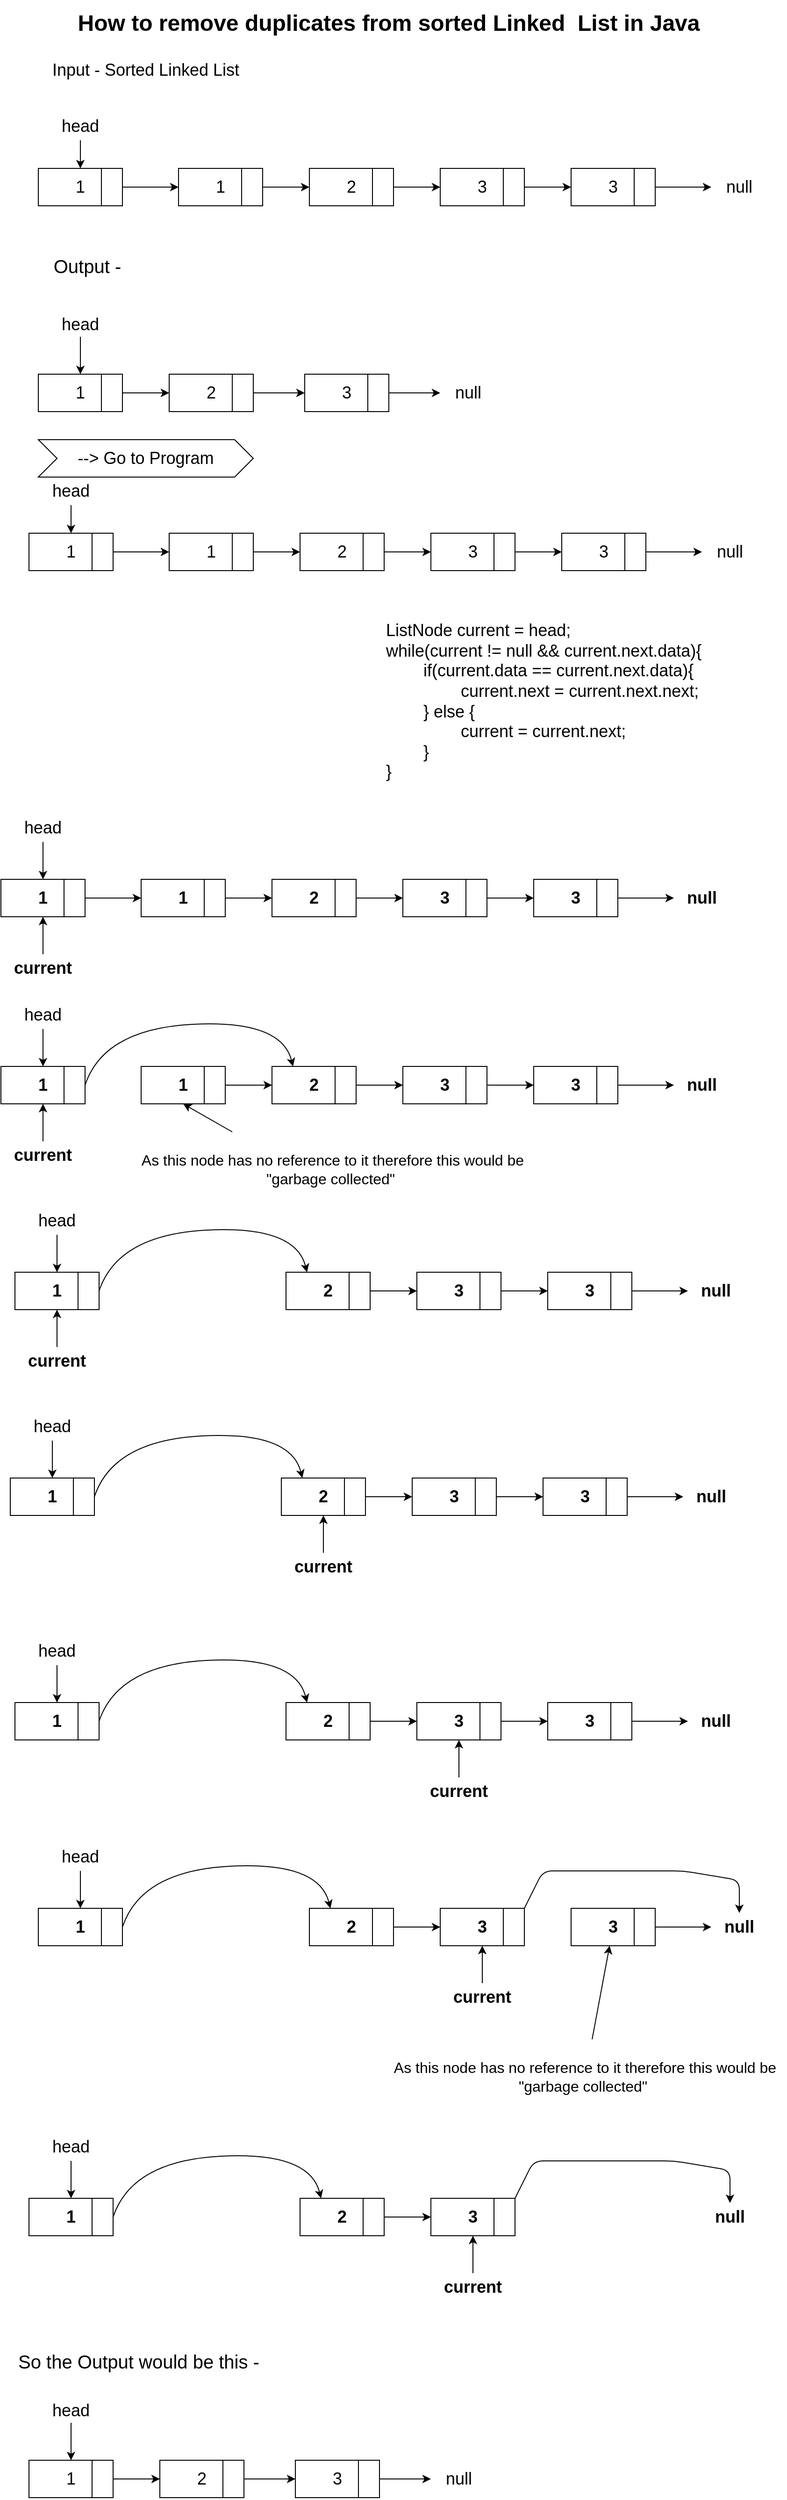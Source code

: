 <mxfile>
    <diagram id="-tRbnOe9PEYkgr6lRBry" name="Page-1">
        <mxGraphModel dx="1380" dy="611" grid="1" gridSize="10" guides="1" tooltips="1" connect="1" arrows="1" fold="1" page="1" pageScale="1" pageWidth="850" pageHeight="1100" math="0" shadow="0">
            <root>
                <mxCell id="0"/>
                <mxCell id="1" parent="0"/>
                <mxCell id="2" value="&lt;font style=&quot;font-size: 24px;&quot;&gt;&lt;b style=&quot;&quot;&gt;How to remove duplicates from sorted Linked&amp;nbsp; List in Java&lt;/b&gt;&lt;/font&gt;" style="text;html=1;strokeColor=none;fillColor=none;align=center;verticalAlign=middle;whiteSpace=wrap;rounded=0;" parent="1" vertex="1">
                    <mxGeometry x="10" y="50" width="830" height="50" as="geometry"/>
                </mxCell>
                <mxCell id="3" value="Input - Sorted Linked List" style="text;html=1;strokeColor=none;fillColor=none;align=center;verticalAlign=middle;whiteSpace=wrap;rounded=0;fontSize=18;" parent="1" vertex="1">
                    <mxGeometry x="40" y="110" width="250" height="30" as="geometry"/>
                </mxCell>
                <mxCell id="21" value="" style="edgeStyle=none;html=1;fontSize=18;" parent="1" source="4" target="5" edge="1">
                    <mxGeometry relative="1" as="geometry"/>
                </mxCell>
                <mxCell id="4" value="head" style="text;html=1;strokeColor=none;fillColor=none;align=center;verticalAlign=middle;whiteSpace=wrap;rounded=0;fontSize=18;" parent="1" vertex="1">
                    <mxGeometry x="65" y="170" width="60" height="30" as="geometry"/>
                </mxCell>
                <mxCell id="20" value="" style="edgeStyle=none;html=1;fontSize=18;" parent="1" source="5" target="7" edge="1">
                    <mxGeometry relative="1" as="geometry"/>
                </mxCell>
                <mxCell id="5" value="1" style="rounded=0;whiteSpace=wrap;html=1;fontSize=18;" parent="1" vertex="1">
                    <mxGeometry x="50" y="230" width="90" height="40" as="geometry"/>
                </mxCell>
                <mxCell id="6" value="" style="endArrow=none;html=1;fontSize=18;entryX=0.75;entryY=0;entryDx=0;entryDy=0;exitX=0.75;exitY=1;exitDx=0;exitDy=0;" parent="1" source="5" target="5" edge="1">
                    <mxGeometry width="50" height="50" relative="1" as="geometry">
                        <mxPoint x="90" y="390" as="sourcePoint"/>
                        <mxPoint x="140" y="340" as="targetPoint"/>
                    </mxGeometry>
                </mxCell>
                <mxCell id="19" value="" style="edgeStyle=none;html=1;fontSize=18;" parent="1" source="7" target="9" edge="1">
                    <mxGeometry relative="1" as="geometry"/>
                </mxCell>
                <mxCell id="7" value="1" style="rounded=0;whiteSpace=wrap;html=1;fontSize=18;" parent="1" vertex="1">
                    <mxGeometry x="200" y="230" width="90" height="40" as="geometry"/>
                </mxCell>
                <mxCell id="8" value="" style="endArrow=none;html=1;fontSize=18;entryX=0.75;entryY=0;entryDx=0;entryDy=0;exitX=0.75;exitY=1;exitDx=0;exitDy=0;" parent="1" source="7" target="7" edge="1">
                    <mxGeometry width="50" height="50" relative="1" as="geometry">
                        <mxPoint x="240" y="390" as="sourcePoint"/>
                        <mxPoint x="290" y="340" as="targetPoint"/>
                    </mxGeometry>
                </mxCell>
                <mxCell id="18" value="" style="edgeStyle=none;html=1;fontSize=18;" parent="1" source="9" target="11" edge="1">
                    <mxGeometry relative="1" as="geometry"/>
                </mxCell>
                <mxCell id="9" value="2" style="rounded=0;whiteSpace=wrap;html=1;fontSize=18;" parent="1" vertex="1">
                    <mxGeometry x="340" y="230" width="90" height="40" as="geometry"/>
                </mxCell>
                <mxCell id="10" value="" style="endArrow=none;html=1;fontSize=18;entryX=0.75;entryY=0;entryDx=0;entryDy=0;exitX=0.75;exitY=1;exitDx=0;exitDy=0;" parent="1" source="9" target="9" edge="1">
                    <mxGeometry width="50" height="50" relative="1" as="geometry">
                        <mxPoint x="380" y="390" as="sourcePoint"/>
                        <mxPoint x="430" y="340" as="targetPoint"/>
                    </mxGeometry>
                </mxCell>
                <mxCell id="17" value="" style="edgeStyle=none;html=1;fontSize=18;" parent="1" source="11" target="13" edge="1">
                    <mxGeometry relative="1" as="geometry"/>
                </mxCell>
                <mxCell id="11" value="3" style="rounded=0;whiteSpace=wrap;html=1;fontSize=18;" parent="1" vertex="1">
                    <mxGeometry x="480" y="230" width="90" height="40" as="geometry"/>
                </mxCell>
                <mxCell id="12" value="" style="endArrow=none;html=1;fontSize=18;entryX=0.75;entryY=0;entryDx=0;entryDy=0;exitX=0.75;exitY=1;exitDx=0;exitDy=0;" parent="1" source="11" target="11" edge="1">
                    <mxGeometry width="50" height="50" relative="1" as="geometry">
                        <mxPoint x="520" y="390" as="sourcePoint"/>
                        <mxPoint x="570" y="340" as="targetPoint"/>
                    </mxGeometry>
                </mxCell>
                <mxCell id="16" value="" style="edgeStyle=none;html=1;fontSize=18;" parent="1" source="13" target="15" edge="1">
                    <mxGeometry relative="1" as="geometry"/>
                </mxCell>
                <mxCell id="13" value="3" style="rounded=0;whiteSpace=wrap;html=1;fontSize=18;" parent="1" vertex="1">
                    <mxGeometry x="620" y="230" width="90" height="40" as="geometry"/>
                </mxCell>
                <mxCell id="14" value="" style="endArrow=none;html=1;fontSize=18;entryX=0.75;entryY=0;entryDx=0;entryDy=0;exitX=0.75;exitY=1;exitDx=0;exitDy=0;" parent="1" source="13" target="13" edge="1">
                    <mxGeometry width="50" height="50" relative="1" as="geometry">
                        <mxPoint x="660" y="390" as="sourcePoint"/>
                        <mxPoint x="710" y="340" as="targetPoint"/>
                    </mxGeometry>
                </mxCell>
                <mxCell id="15" value="null" style="text;html=1;strokeColor=none;fillColor=none;align=center;verticalAlign=middle;whiteSpace=wrap;rounded=0;fontSize=18;" parent="1" vertex="1">
                    <mxGeometry x="770" y="235" width="60" height="30" as="geometry"/>
                </mxCell>
                <mxCell id="22" value="&lt;font style=&quot;font-size: 20px;&quot;&gt;Output -&lt;/font&gt;" style="text;html=1;strokeColor=none;fillColor=none;align=center;verticalAlign=middle;whiteSpace=wrap;rounded=0;fontSize=18;" parent="1" vertex="1">
                    <mxGeometry x="65" y="320" width="75" height="30" as="geometry"/>
                </mxCell>
                <mxCell id="34" value="" style="edgeStyle=none;html=1;fontSize=18;" parent="1" source="23" target="24" edge="1">
                    <mxGeometry relative="1" as="geometry"/>
                </mxCell>
                <mxCell id="23" value="&lt;font style=&quot;font-size: 18px;&quot;&gt;head&lt;/font&gt;" style="text;html=1;strokeColor=none;fillColor=none;align=center;verticalAlign=middle;whiteSpace=wrap;rounded=0;fontSize=24;" parent="1" vertex="1">
                    <mxGeometry x="65" y="380" width="60" height="30" as="geometry"/>
                </mxCell>
                <mxCell id="33" value="" style="edgeStyle=none;html=1;fontSize=18;" parent="1" source="24" target="26" edge="1">
                    <mxGeometry relative="1" as="geometry"/>
                </mxCell>
                <mxCell id="24" value="1" style="rounded=0;whiteSpace=wrap;html=1;fontSize=18;" parent="1" vertex="1">
                    <mxGeometry x="50" y="450" width="90" height="40" as="geometry"/>
                </mxCell>
                <mxCell id="25" value="" style="endArrow=none;html=1;fontSize=18;entryX=0.75;entryY=0;entryDx=0;entryDy=0;exitX=0.75;exitY=1;exitDx=0;exitDy=0;" parent="1" source="24" target="24" edge="1">
                    <mxGeometry width="50" height="50" relative="1" as="geometry">
                        <mxPoint x="90" y="610" as="sourcePoint"/>
                        <mxPoint x="140" y="560" as="targetPoint"/>
                    </mxGeometry>
                </mxCell>
                <mxCell id="32" value="" style="edgeStyle=none;html=1;fontSize=18;" parent="1" source="26" target="28" edge="1">
                    <mxGeometry relative="1" as="geometry"/>
                </mxCell>
                <mxCell id="26" value="2" style="rounded=0;whiteSpace=wrap;html=1;fontSize=18;" parent="1" vertex="1">
                    <mxGeometry x="190" y="450" width="90" height="40" as="geometry"/>
                </mxCell>
                <mxCell id="27" value="" style="endArrow=none;html=1;fontSize=18;entryX=0.75;entryY=0;entryDx=0;entryDy=0;exitX=0.75;exitY=1;exitDx=0;exitDy=0;" parent="1" source="26" target="26" edge="1">
                    <mxGeometry width="50" height="50" relative="1" as="geometry">
                        <mxPoint x="230" y="610" as="sourcePoint"/>
                        <mxPoint x="280" y="560" as="targetPoint"/>
                    </mxGeometry>
                </mxCell>
                <mxCell id="31" value="" style="edgeStyle=none;html=1;fontSize=18;" parent="1" source="28" target="30" edge="1">
                    <mxGeometry relative="1" as="geometry"/>
                </mxCell>
                <mxCell id="28" value="3" style="rounded=0;whiteSpace=wrap;html=1;fontSize=18;" parent="1" vertex="1">
                    <mxGeometry x="335" y="450" width="90" height="40" as="geometry"/>
                </mxCell>
                <mxCell id="29" value="" style="endArrow=none;html=1;fontSize=18;entryX=0.75;entryY=0;entryDx=0;entryDy=0;exitX=0.75;exitY=1;exitDx=0;exitDy=0;" parent="1" source="28" target="28" edge="1">
                    <mxGeometry width="50" height="50" relative="1" as="geometry">
                        <mxPoint x="375" y="610" as="sourcePoint"/>
                        <mxPoint x="425" y="560" as="targetPoint"/>
                    </mxGeometry>
                </mxCell>
                <mxCell id="30" value="null" style="text;html=1;strokeColor=none;fillColor=none;align=center;verticalAlign=middle;whiteSpace=wrap;rounded=0;fontSize=18;" parent="1" vertex="1">
                    <mxGeometry x="480" y="455" width="60" height="30" as="geometry"/>
                </mxCell>
                <mxCell id="36" value="" style="edgeStyle=none;html=1;fontSize=18;" parent="1" source="37" target="40" edge="1">
                    <mxGeometry relative="1" as="geometry"/>
                </mxCell>
                <mxCell id="37" value="1" style="rounded=0;whiteSpace=wrap;html=1;fontSize=18;" parent="1" vertex="1">
                    <mxGeometry x="40" y="620" width="90" height="40" as="geometry"/>
                </mxCell>
                <mxCell id="38" value="" style="endArrow=none;html=1;fontSize=18;entryX=0.75;entryY=0;entryDx=0;entryDy=0;exitX=0.75;exitY=1;exitDx=0;exitDy=0;" parent="1" source="37" target="37" edge="1">
                    <mxGeometry width="50" height="50" relative="1" as="geometry">
                        <mxPoint x="80" y="780" as="sourcePoint"/>
                        <mxPoint x="130" y="730" as="targetPoint"/>
                    </mxGeometry>
                </mxCell>
                <mxCell id="39" value="" style="edgeStyle=none;html=1;fontSize=18;" parent="1" source="40" target="43" edge="1">
                    <mxGeometry relative="1" as="geometry"/>
                </mxCell>
                <mxCell id="40" value="1" style="rounded=0;whiteSpace=wrap;html=1;fontSize=18;" parent="1" vertex="1">
                    <mxGeometry x="190" y="620" width="90" height="40" as="geometry"/>
                </mxCell>
                <mxCell id="41" value="" style="endArrow=none;html=1;fontSize=18;entryX=0.75;entryY=0;entryDx=0;entryDy=0;exitX=0.75;exitY=1;exitDx=0;exitDy=0;" parent="1" source="40" target="40" edge="1">
                    <mxGeometry width="50" height="50" relative="1" as="geometry">
                        <mxPoint x="230" y="780" as="sourcePoint"/>
                        <mxPoint x="280" y="730" as="targetPoint"/>
                    </mxGeometry>
                </mxCell>
                <mxCell id="42" value="" style="edgeStyle=none;html=1;fontSize=18;" parent="1" source="43" target="46" edge="1">
                    <mxGeometry relative="1" as="geometry"/>
                </mxCell>
                <mxCell id="43" value="2" style="rounded=0;whiteSpace=wrap;html=1;fontSize=18;" parent="1" vertex="1">
                    <mxGeometry x="330" y="620" width="90" height="40" as="geometry"/>
                </mxCell>
                <mxCell id="44" value="" style="endArrow=none;html=1;fontSize=18;entryX=0.75;entryY=0;entryDx=0;entryDy=0;exitX=0.75;exitY=1;exitDx=0;exitDy=0;" parent="1" source="43" target="43" edge="1">
                    <mxGeometry width="50" height="50" relative="1" as="geometry">
                        <mxPoint x="370" y="780" as="sourcePoint"/>
                        <mxPoint x="420" y="730" as="targetPoint"/>
                    </mxGeometry>
                </mxCell>
                <mxCell id="45" value="" style="edgeStyle=none;html=1;fontSize=18;" parent="1" source="46" target="49" edge="1">
                    <mxGeometry relative="1" as="geometry"/>
                </mxCell>
                <mxCell id="46" value="3" style="rounded=0;whiteSpace=wrap;html=1;fontSize=18;" parent="1" vertex="1">
                    <mxGeometry x="470" y="620" width="90" height="40" as="geometry"/>
                </mxCell>
                <mxCell id="47" value="" style="endArrow=none;html=1;fontSize=18;entryX=0.75;entryY=0;entryDx=0;entryDy=0;exitX=0.75;exitY=1;exitDx=0;exitDy=0;" parent="1" source="46" target="46" edge="1">
                    <mxGeometry width="50" height="50" relative="1" as="geometry">
                        <mxPoint x="510" y="780" as="sourcePoint"/>
                        <mxPoint x="560" y="730" as="targetPoint"/>
                    </mxGeometry>
                </mxCell>
                <mxCell id="48" value="" style="edgeStyle=none;html=1;fontSize=18;" parent="1" source="49" target="51" edge="1">
                    <mxGeometry relative="1" as="geometry"/>
                </mxCell>
                <mxCell id="49" value="3" style="rounded=0;whiteSpace=wrap;html=1;fontSize=18;" parent="1" vertex="1">
                    <mxGeometry x="610" y="620" width="90" height="40" as="geometry"/>
                </mxCell>
                <mxCell id="50" value="" style="endArrow=none;html=1;fontSize=18;entryX=0.75;entryY=0;entryDx=0;entryDy=0;exitX=0.75;exitY=1;exitDx=0;exitDy=0;" parent="1" source="49" target="49" edge="1">
                    <mxGeometry width="50" height="50" relative="1" as="geometry">
                        <mxPoint x="650" y="780" as="sourcePoint"/>
                        <mxPoint x="700" y="730" as="targetPoint"/>
                    </mxGeometry>
                </mxCell>
                <mxCell id="51" value="null" style="text;html=1;strokeColor=none;fillColor=none;align=center;verticalAlign=middle;whiteSpace=wrap;rounded=0;fontSize=18;" parent="1" vertex="1">
                    <mxGeometry x="760" y="625" width="60" height="30" as="geometry"/>
                </mxCell>
                <mxCell id="53" value="" style="edgeStyle=none;html=1;fontSize=18;" parent="1" source="52" target="37" edge="1">
                    <mxGeometry relative="1" as="geometry"/>
                </mxCell>
                <mxCell id="52" value="head" style="text;html=1;strokeColor=none;fillColor=none;align=center;verticalAlign=middle;whiteSpace=wrap;rounded=0;fontSize=18;" parent="1" vertex="1">
                    <mxGeometry x="55" y="560" width="60" height="30" as="geometry"/>
                </mxCell>
                <mxCell id="54" value="--&amp;gt; Go to Program" style="shape=step;perimeter=stepPerimeter;whiteSpace=wrap;html=1;fixedSize=1;fontSize=18;" parent="1" vertex="1">
                    <mxGeometry x="50" y="520" width="230" height="40" as="geometry"/>
                </mxCell>
                <mxCell id="56" value="&lt;div style=&quot;&quot;&gt;&lt;span style=&quot;background-color: initial;&quot;&gt;ListNode current = head;&lt;/span&gt;&lt;/div&gt;&lt;div style=&quot;&quot;&gt;&lt;span style=&quot;background-color: initial;&quot;&gt;while(current != null &amp;amp;&amp;amp; current.next.data){&lt;/span&gt;&lt;/div&gt;&lt;div style=&quot;&quot;&gt;&lt;span style=&quot;&quot;&gt;&#9;&lt;/span&gt;&lt;span style=&quot;white-space: pre;&quot;&gt;&#9;&lt;/span&gt;if(current.data == current.next.data){&lt;/div&gt;&lt;div style=&quot;&quot;&gt;&lt;span style=&quot;white-space: pre;&quot;&gt;&#9;&lt;/span&gt;&lt;span style=&quot;white-space: pre;&quot;&gt;&#9;&lt;/span&gt;current.next = current.next.next;&lt;br&gt;&lt;/div&gt;&lt;div style=&quot;&quot;&gt;&lt;span style=&quot;white-space: pre;&quot;&gt;&#9;&lt;/span&gt;} else {&lt;br&gt;&lt;/div&gt;&lt;div style=&quot;&quot;&gt;&lt;span style=&quot;white-space: pre;&quot;&gt;&#9;&lt;/span&gt;&lt;span style=&quot;white-space: pre;&quot;&gt;&#9;&lt;/span&gt;current = current.next;&lt;br&gt;&lt;/div&gt;&lt;div style=&quot;&quot;&gt;&lt;span style=&quot;white-space: pre;&quot;&gt;&#9;&lt;/span&gt;}&lt;br&gt;&lt;/div&gt;&lt;div style=&quot;&quot;&gt;}&lt;/div&gt;" style="text;html=1;strokeColor=none;fillColor=none;align=left;verticalAlign=middle;whiteSpace=wrap;rounded=0;fontSize=18;" parent="1" vertex="1">
                    <mxGeometry x="420" y="700" width="400" height="200" as="geometry"/>
                </mxCell>
                <mxCell id="57" value="" style="edgeStyle=none;html=1;fontSize=18;fontStyle=1" edge="1" parent="1" source="58" target="61">
                    <mxGeometry relative="1" as="geometry"/>
                </mxCell>
                <mxCell id="58" value="1" style="rounded=0;whiteSpace=wrap;html=1;fontSize=18;fontStyle=1" vertex="1" parent="1">
                    <mxGeometry x="10" y="990" width="90" height="40" as="geometry"/>
                </mxCell>
                <mxCell id="59" value="" style="endArrow=none;html=1;fontSize=18;entryX=0.75;entryY=0;entryDx=0;entryDy=0;exitX=0.75;exitY=1;exitDx=0;exitDy=0;fontStyle=1" edge="1" parent="1" source="58" target="58">
                    <mxGeometry width="50" height="50" relative="1" as="geometry">
                        <mxPoint x="50" y="1150" as="sourcePoint"/>
                        <mxPoint x="100" y="1100" as="targetPoint"/>
                    </mxGeometry>
                </mxCell>
                <mxCell id="60" value="" style="edgeStyle=none;html=1;fontSize=18;fontStyle=1" edge="1" parent="1" source="61" target="64">
                    <mxGeometry relative="1" as="geometry"/>
                </mxCell>
                <mxCell id="61" value="1" style="rounded=0;whiteSpace=wrap;html=1;fontSize=18;fontStyle=1" vertex="1" parent="1">
                    <mxGeometry x="160" y="990" width="90" height="40" as="geometry"/>
                </mxCell>
                <mxCell id="62" value="" style="endArrow=none;html=1;fontSize=18;entryX=0.75;entryY=0;entryDx=0;entryDy=0;exitX=0.75;exitY=1;exitDx=0;exitDy=0;fontStyle=1" edge="1" parent="1" source="61" target="61">
                    <mxGeometry width="50" height="50" relative="1" as="geometry">
                        <mxPoint x="200" y="1150" as="sourcePoint"/>
                        <mxPoint x="250" y="1100" as="targetPoint"/>
                    </mxGeometry>
                </mxCell>
                <mxCell id="63" value="" style="edgeStyle=none;html=1;fontSize=18;fontStyle=1" edge="1" parent="1" source="64" target="67">
                    <mxGeometry relative="1" as="geometry"/>
                </mxCell>
                <mxCell id="64" value="2" style="rounded=0;whiteSpace=wrap;html=1;fontSize=18;fontStyle=1" vertex="1" parent="1">
                    <mxGeometry x="300" y="990" width="90" height="40" as="geometry"/>
                </mxCell>
                <mxCell id="65" value="" style="endArrow=none;html=1;fontSize=18;entryX=0.75;entryY=0;entryDx=0;entryDy=0;exitX=0.75;exitY=1;exitDx=0;exitDy=0;fontStyle=1" edge="1" parent="1" source="64" target="64">
                    <mxGeometry width="50" height="50" relative="1" as="geometry">
                        <mxPoint x="340" y="1150" as="sourcePoint"/>
                        <mxPoint x="390" y="1100" as="targetPoint"/>
                    </mxGeometry>
                </mxCell>
                <mxCell id="66" value="" style="edgeStyle=none;html=1;fontSize=18;fontStyle=1" edge="1" parent="1" source="67" target="70">
                    <mxGeometry relative="1" as="geometry"/>
                </mxCell>
                <mxCell id="67" value="3" style="rounded=0;whiteSpace=wrap;html=1;fontSize=18;fontStyle=1" vertex="1" parent="1">
                    <mxGeometry x="440" y="990" width="90" height="40" as="geometry"/>
                </mxCell>
                <mxCell id="68" value="" style="endArrow=none;html=1;fontSize=18;entryX=0.75;entryY=0;entryDx=0;entryDy=0;exitX=0.75;exitY=1;exitDx=0;exitDy=0;fontStyle=1" edge="1" parent="1" source="67" target="67">
                    <mxGeometry width="50" height="50" relative="1" as="geometry">
                        <mxPoint x="480" y="1150" as="sourcePoint"/>
                        <mxPoint x="530" y="1100" as="targetPoint"/>
                    </mxGeometry>
                </mxCell>
                <mxCell id="69" value="" style="edgeStyle=none;html=1;fontSize=18;fontStyle=1" edge="1" parent="1" source="70" target="72">
                    <mxGeometry relative="1" as="geometry"/>
                </mxCell>
                <mxCell id="70" value="3" style="rounded=0;whiteSpace=wrap;html=1;fontSize=18;fontStyle=1" vertex="1" parent="1">
                    <mxGeometry x="580" y="990" width="90" height="40" as="geometry"/>
                </mxCell>
                <mxCell id="71" value="" style="endArrow=none;html=1;fontSize=18;entryX=0.75;entryY=0;entryDx=0;entryDy=0;exitX=0.75;exitY=1;exitDx=0;exitDy=0;fontStyle=1" edge="1" parent="1" source="70" target="70">
                    <mxGeometry width="50" height="50" relative="1" as="geometry">
                        <mxPoint x="620" y="1150" as="sourcePoint"/>
                        <mxPoint x="670" y="1100" as="targetPoint"/>
                    </mxGeometry>
                </mxCell>
                <mxCell id="72" value="null" style="text;html=1;strokeColor=none;fillColor=none;align=center;verticalAlign=middle;whiteSpace=wrap;rounded=0;fontSize=18;fontStyle=1" vertex="1" parent="1">
                    <mxGeometry x="730" y="995" width="60" height="30" as="geometry"/>
                </mxCell>
                <mxCell id="73" value="" style="edgeStyle=none;html=1;fontSize=18;exitX=0.5;exitY=1;exitDx=0;exitDy=0;fontStyle=1" edge="1" parent="1" target="58" source="74">
                    <mxGeometry relative="1" as="geometry">
                        <mxPoint x="55" y="950" as="sourcePoint"/>
                    </mxGeometry>
                </mxCell>
                <mxCell id="74" value="head" style="text;html=1;strokeColor=none;fillColor=none;align=center;verticalAlign=middle;whiteSpace=wrap;rounded=0;fontSize=18;" vertex="1" parent="1">
                    <mxGeometry x="25" y="920" width="60" height="30" as="geometry"/>
                </mxCell>
                <mxCell id="76" value="" style="edgeStyle=none;html=1;fontStyle=1" edge="1" parent="1" source="75" target="58">
                    <mxGeometry relative="1" as="geometry"/>
                </mxCell>
                <mxCell id="75" value="current" style="text;html=1;strokeColor=none;fillColor=none;align=center;verticalAlign=middle;whiteSpace=wrap;rounded=0;fontSize=18;fontStyle=1" vertex="1" parent="1">
                    <mxGeometry x="10" y="1070" width="90" height="30" as="geometry"/>
                </mxCell>
                <mxCell id="78" value="1" style="rounded=0;whiteSpace=wrap;html=1;fontSize=18;fontStyle=1" vertex="1" parent="1">
                    <mxGeometry x="10" y="1190" width="90" height="40" as="geometry"/>
                </mxCell>
                <mxCell id="79" value="" style="endArrow=none;html=1;fontSize=18;entryX=0.75;entryY=0;entryDx=0;entryDy=0;exitX=0.75;exitY=1;exitDx=0;exitDy=0;fontStyle=1" edge="1" parent="1" source="78" target="78">
                    <mxGeometry width="50" height="50" relative="1" as="geometry">
                        <mxPoint x="50" y="1350" as="sourcePoint"/>
                        <mxPoint x="100" y="1300" as="targetPoint"/>
                    </mxGeometry>
                </mxCell>
                <mxCell id="80" value="" style="edgeStyle=none;html=1;fontSize=18;fontStyle=1" edge="1" parent="1" source="81" target="84">
                    <mxGeometry relative="1" as="geometry"/>
                </mxCell>
                <mxCell id="81" value="1" style="rounded=0;whiteSpace=wrap;html=1;fontSize=18;fontStyle=1" vertex="1" parent="1">
                    <mxGeometry x="160" y="1190" width="90" height="40" as="geometry"/>
                </mxCell>
                <mxCell id="82" value="" style="endArrow=none;html=1;fontSize=18;entryX=0.75;entryY=0;entryDx=0;entryDy=0;exitX=0.75;exitY=1;exitDx=0;exitDy=0;fontStyle=1" edge="1" parent="1" source="81" target="81">
                    <mxGeometry width="50" height="50" relative="1" as="geometry">
                        <mxPoint x="200" y="1350" as="sourcePoint"/>
                        <mxPoint x="250" y="1300" as="targetPoint"/>
                    </mxGeometry>
                </mxCell>
                <mxCell id="83" value="" style="edgeStyle=none;html=1;fontSize=18;fontStyle=1" edge="1" parent="1" source="84" target="87">
                    <mxGeometry relative="1" as="geometry"/>
                </mxCell>
                <mxCell id="84" value="2" style="rounded=0;whiteSpace=wrap;html=1;fontSize=18;fontStyle=1" vertex="1" parent="1">
                    <mxGeometry x="300" y="1190" width="90" height="40" as="geometry"/>
                </mxCell>
                <mxCell id="85" value="" style="endArrow=none;html=1;fontSize=18;entryX=0.75;entryY=0;entryDx=0;entryDy=0;exitX=0.75;exitY=1;exitDx=0;exitDy=0;fontStyle=1" edge="1" parent="1" source="84" target="84">
                    <mxGeometry width="50" height="50" relative="1" as="geometry">
                        <mxPoint x="340" y="1350" as="sourcePoint"/>
                        <mxPoint x="390" y="1300" as="targetPoint"/>
                    </mxGeometry>
                </mxCell>
                <mxCell id="86" value="" style="edgeStyle=none;html=1;fontSize=18;fontStyle=1" edge="1" parent="1" source="87" target="90">
                    <mxGeometry relative="1" as="geometry"/>
                </mxCell>
                <mxCell id="87" value="3" style="rounded=0;whiteSpace=wrap;html=1;fontSize=18;fontStyle=1" vertex="1" parent="1">
                    <mxGeometry x="440" y="1190" width="90" height="40" as="geometry"/>
                </mxCell>
                <mxCell id="88" value="" style="endArrow=none;html=1;fontSize=18;entryX=0.75;entryY=0;entryDx=0;entryDy=0;exitX=0.75;exitY=1;exitDx=0;exitDy=0;fontStyle=1" edge="1" parent="1" source="87" target="87">
                    <mxGeometry width="50" height="50" relative="1" as="geometry">
                        <mxPoint x="480" y="1350" as="sourcePoint"/>
                        <mxPoint x="530" y="1300" as="targetPoint"/>
                    </mxGeometry>
                </mxCell>
                <mxCell id="89" value="" style="edgeStyle=none;html=1;fontSize=18;fontStyle=1" edge="1" parent="1" source="90" target="92">
                    <mxGeometry relative="1" as="geometry"/>
                </mxCell>
                <mxCell id="90" value="3" style="rounded=0;whiteSpace=wrap;html=1;fontSize=18;fontStyle=1" vertex="1" parent="1">
                    <mxGeometry x="580" y="1190" width="90" height="40" as="geometry"/>
                </mxCell>
                <mxCell id="91" value="" style="endArrow=none;html=1;fontSize=18;entryX=0.75;entryY=0;entryDx=0;entryDy=0;exitX=0.75;exitY=1;exitDx=0;exitDy=0;fontStyle=1" edge="1" parent="1" source="90" target="90">
                    <mxGeometry width="50" height="50" relative="1" as="geometry">
                        <mxPoint x="620" y="1350" as="sourcePoint"/>
                        <mxPoint x="670" y="1300" as="targetPoint"/>
                    </mxGeometry>
                </mxCell>
                <mxCell id="92" value="null" style="text;html=1;strokeColor=none;fillColor=none;align=center;verticalAlign=middle;whiteSpace=wrap;rounded=0;fontSize=18;fontStyle=1" vertex="1" parent="1">
                    <mxGeometry x="730" y="1195" width="60" height="30" as="geometry"/>
                </mxCell>
                <mxCell id="93" value="" style="edgeStyle=none;html=1;fontSize=18;fontStyle=1" edge="1" parent="1" target="78" source="97">
                    <mxGeometry relative="1" as="geometry">
                        <mxPoint x="55" y="1150" as="sourcePoint"/>
                    </mxGeometry>
                </mxCell>
                <mxCell id="94" value="" style="edgeStyle=none;html=1;fontStyle=1" edge="1" parent="1" source="95" target="78">
                    <mxGeometry relative="1" as="geometry"/>
                </mxCell>
                <mxCell id="95" value="current" style="text;html=1;strokeColor=none;fillColor=none;align=center;verticalAlign=middle;whiteSpace=wrap;rounded=0;fontSize=18;fontStyle=1" vertex="1" parent="1">
                    <mxGeometry x="10" y="1270" width="90" height="30" as="geometry"/>
                </mxCell>
                <mxCell id="97" value="head" style="text;html=1;strokeColor=none;fillColor=none;align=center;verticalAlign=middle;whiteSpace=wrap;rounded=0;fontSize=18;" vertex="1" parent="1">
                    <mxGeometry x="25" y="1120" width="60" height="30" as="geometry"/>
                </mxCell>
                <mxCell id="99" value="" style="curved=1;endArrow=classic;html=1;entryX=0.25;entryY=0;entryDx=0;entryDy=0;" edge="1" parent="1" target="84">
                    <mxGeometry width="50" height="50" relative="1" as="geometry">
                        <mxPoint x="100" y="1210" as="sourcePoint"/>
                        <mxPoint x="330" y="1160" as="targetPoint"/>
                        <Array as="points">
                            <mxPoint x="120" y="1150"/>
                            <mxPoint x="310" y="1140"/>
                        </Array>
                    </mxGeometry>
                </mxCell>
                <mxCell id="100" value="1" style="rounded=0;whiteSpace=wrap;html=1;fontSize=18;fontStyle=1" vertex="1" parent="1">
                    <mxGeometry x="25" y="1410" width="90" height="40" as="geometry"/>
                </mxCell>
                <mxCell id="101" value="" style="endArrow=none;html=1;fontSize=18;entryX=0.75;entryY=0;entryDx=0;entryDy=0;exitX=0.75;exitY=1;exitDx=0;exitDy=0;fontStyle=1" edge="1" parent="1" source="100" target="100">
                    <mxGeometry width="50" height="50" relative="1" as="geometry">
                        <mxPoint x="65" y="1570" as="sourcePoint"/>
                        <mxPoint x="115" y="1520" as="targetPoint"/>
                    </mxGeometry>
                </mxCell>
                <mxCell id="105" value="" style="edgeStyle=none;html=1;fontSize=18;fontStyle=1" edge="1" parent="1" source="106" target="109">
                    <mxGeometry relative="1" as="geometry"/>
                </mxCell>
                <mxCell id="106" value="2" style="rounded=0;whiteSpace=wrap;html=1;fontSize=18;fontStyle=1" vertex="1" parent="1">
                    <mxGeometry x="315" y="1410" width="90" height="40" as="geometry"/>
                </mxCell>
                <mxCell id="107" value="" style="endArrow=none;html=1;fontSize=18;entryX=0.75;entryY=0;entryDx=0;entryDy=0;exitX=0.75;exitY=1;exitDx=0;exitDy=0;fontStyle=1" edge="1" parent="1" source="106" target="106">
                    <mxGeometry width="50" height="50" relative="1" as="geometry">
                        <mxPoint x="355" y="1570" as="sourcePoint"/>
                        <mxPoint x="405" y="1520" as="targetPoint"/>
                    </mxGeometry>
                </mxCell>
                <mxCell id="108" value="" style="edgeStyle=none;html=1;fontSize=18;fontStyle=1" edge="1" parent="1" source="109" target="112">
                    <mxGeometry relative="1" as="geometry"/>
                </mxCell>
                <mxCell id="109" value="3" style="rounded=0;whiteSpace=wrap;html=1;fontSize=18;fontStyle=1" vertex="1" parent="1">
                    <mxGeometry x="455" y="1410" width="90" height="40" as="geometry"/>
                </mxCell>
                <mxCell id="110" value="" style="endArrow=none;html=1;fontSize=18;entryX=0.75;entryY=0;entryDx=0;entryDy=0;exitX=0.75;exitY=1;exitDx=0;exitDy=0;fontStyle=1" edge="1" parent="1" source="109" target="109">
                    <mxGeometry width="50" height="50" relative="1" as="geometry">
                        <mxPoint x="495" y="1570" as="sourcePoint"/>
                        <mxPoint x="545" y="1520" as="targetPoint"/>
                    </mxGeometry>
                </mxCell>
                <mxCell id="111" value="" style="edgeStyle=none;html=1;fontSize=18;fontStyle=1" edge="1" parent="1" source="112" target="114">
                    <mxGeometry relative="1" as="geometry"/>
                </mxCell>
                <mxCell id="112" value="3" style="rounded=0;whiteSpace=wrap;html=1;fontSize=18;fontStyle=1" vertex="1" parent="1">
                    <mxGeometry x="595" y="1410" width="90" height="40" as="geometry"/>
                </mxCell>
                <mxCell id="113" value="" style="endArrow=none;html=1;fontSize=18;entryX=0.75;entryY=0;entryDx=0;entryDy=0;exitX=0.75;exitY=1;exitDx=0;exitDy=0;fontStyle=1" edge="1" parent="1" source="112" target="112">
                    <mxGeometry width="50" height="50" relative="1" as="geometry">
                        <mxPoint x="635" y="1570" as="sourcePoint"/>
                        <mxPoint x="685" y="1520" as="targetPoint"/>
                    </mxGeometry>
                </mxCell>
                <mxCell id="114" value="null" style="text;html=1;strokeColor=none;fillColor=none;align=center;verticalAlign=middle;whiteSpace=wrap;rounded=0;fontSize=18;fontStyle=1" vertex="1" parent="1">
                    <mxGeometry x="745" y="1415" width="60" height="30" as="geometry"/>
                </mxCell>
                <mxCell id="115" value="" style="edgeStyle=none;html=1;fontSize=18;fontStyle=1" edge="1" parent="1" source="118" target="100">
                    <mxGeometry relative="1" as="geometry">
                        <mxPoint x="70" y="1370" as="sourcePoint"/>
                    </mxGeometry>
                </mxCell>
                <mxCell id="116" value="" style="edgeStyle=none;html=1;fontStyle=1" edge="1" parent="1" source="117" target="100">
                    <mxGeometry relative="1" as="geometry"/>
                </mxCell>
                <mxCell id="117" value="current" style="text;html=1;strokeColor=none;fillColor=none;align=center;verticalAlign=middle;whiteSpace=wrap;rounded=0;fontSize=18;fontStyle=1" vertex="1" parent="1">
                    <mxGeometry x="25" y="1490" width="90" height="30" as="geometry"/>
                </mxCell>
                <mxCell id="118" value="head" style="text;html=1;strokeColor=none;fillColor=none;align=center;verticalAlign=middle;whiteSpace=wrap;rounded=0;fontSize=18;" vertex="1" parent="1">
                    <mxGeometry x="40" y="1340" width="60" height="30" as="geometry"/>
                </mxCell>
                <mxCell id="119" value="" style="curved=1;endArrow=classic;html=1;entryX=0.25;entryY=0;entryDx=0;entryDy=0;" edge="1" parent="1" target="106">
                    <mxGeometry width="50" height="50" relative="1" as="geometry">
                        <mxPoint x="115" y="1430" as="sourcePoint"/>
                        <mxPoint x="345" y="1380" as="targetPoint"/>
                        <Array as="points">
                            <mxPoint x="135" y="1370"/>
                            <mxPoint x="325" y="1360"/>
                        </Array>
                    </mxGeometry>
                </mxCell>
                <mxCell id="120" value="1" style="rounded=0;whiteSpace=wrap;html=1;fontSize=18;fontStyle=1" vertex="1" parent="1">
                    <mxGeometry x="20" y="1630" width="90" height="40" as="geometry"/>
                </mxCell>
                <mxCell id="121" value="" style="endArrow=none;html=1;fontSize=18;entryX=0.75;entryY=0;entryDx=0;entryDy=0;exitX=0.75;exitY=1;exitDx=0;exitDy=0;fontStyle=1" edge="1" parent="1" source="120" target="120">
                    <mxGeometry width="50" height="50" relative="1" as="geometry">
                        <mxPoint x="60" y="1790" as="sourcePoint"/>
                        <mxPoint x="110" y="1740" as="targetPoint"/>
                    </mxGeometry>
                </mxCell>
                <mxCell id="122" value="" style="edgeStyle=none;html=1;fontSize=18;fontStyle=1" edge="1" parent="1" source="123" target="126">
                    <mxGeometry relative="1" as="geometry"/>
                </mxCell>
                <mxCell id="123" value="2" style="rounded=0;whiteSpace=wrap;html=1;fontSize=18;fontStyle=1" vertex="1" parent="1">
                    <mxGeometry x="310" y="1630" width="90" height="40" as="geometry"/>
                </mxCell>
                <mxCell id="124" value="" style="endArrow=none;html=1;fontSize=18;entryX=0.75;entryY=0;entryDx=0;entryDy=0;exitX=0.75;exitY=1;exitDx=0;exitDy=0;fontStyle=1" edge="1" parent="1" source="123" target="123">
                    <mxGeometry width="50" height="50" relative="1" as="geometry">
                        <mxPoint x="350" y="1790" as="sourcePoint"/>
                        <mxPoint x="400" y="1740" as="targetPoint"/>
                    </mxGeometry>
                </mxCell>
                <mxCell id="125" value="" style="edgeStyle=none;html=1;fontSize=18;fontStyle=1" edge="1" parent="1" source="126" target="129">
                    <mxGeometry relative="1" as="geometry"/>
                </mxCell>
                <mxCell id="126" value="3" style="rounded=0;whiteSpace=wrap;html=1;fontSize=18;fontStyle=1" vertex="1" parent="1">
                    <mxGeometry x="450" y="1630" width="90" height="40" as="geometry"/>
                </mxCell>
                <mxCell id="127" value="" style="endArrow=none;html=1;fontSize=18;entryX=0.75;entryY=0;entryDx=0;entryDy=0;exitX=0.75;exitY=1;exitDx=0;exitDy=0;fontStyle=1" edge="1" parent="1" source="126" target="126">
                    <mxGeometry width="50" height="50" relative="1" as="geometry">
                        <mxPoint x="490" y="1790" as="sourcePoint"/>
                        <mxPoint x="540" y="1740" as="targetPoint"/>
                    </mxGeometry>
                </mxCell>
                <mxCell id="128" value="" style="edgeStyle=none;html=1;fontSize=18;fontStyle=1" edge="1" parent="1" source="129" target="131">
                    <mxGeometry relative="1" as="geometry"/>
                </mxCell>
                <mxCell id="129" value="3" style="rounded=0;whiteSpace=wrap;html=1;fontSize=18;fontStyle=1" vertex="1" parent="1">
                    <mxGeometry x="590" y="1630" width="90" height="40" as="geometry"/>
                </mxCell>
                <mxCell id="130" value="" style="endArrow=none;html=1;fontSize=18;entryX=0.75;entryY=0;entryDx=0;entryDy=0;exitX=0.75;exitY=1;exitDx=0;exitDy=0;fontStyle=1" edge="1" parent="1" source="129" target="129">
                    <mxGeometry width="50" height="50" relative="1" as="geometry">
                        <mxPoint x="630" y="1790" as="sourcePoint"/>
                        <mxPoint x="680" y="1740" as="targetPoint"/>
                    </mxGeometry>
                </mxCell>
                <mxCell id="131" value="null" style="text;html=1;strokeColor=none;fillColor=none;align=center;verticalAlign=middle;whiteSpace=wrap;rounded=0;fontSize=18;fontStyle=1" vertex="1" parent="1">
                    <mxGeometry x="740" y="1635" width="60" height="30" as="geometry"/>
                </mxCell>
                <mxCell id="132" value="" style="edgeStyle=none;html=1;fontSize=18;fontStyle=1" edge="1" parent="1" source="135" target="120">
                    <mxGeometry relative="1" as="geometry">
                        <mxPoint x="65" y="1590" as="sourcePoint"/>
                    </mxGeometry>
                </mxCell>
                <mxCell id="133" value="" style="edgeStyle=none;html=1;fontStyle=1;entryX=0.5;entryY=1;entryDx=0;entryDy=0;" edge="1" parent="1" target="123">
                    <mxGeometry relative="1" as="geometry">
                        <mxPoint x="355" y="1710" as="sourcePoint"/>
                    </mxGeometry>
                </mxCell>
                <mxCell id="134" value="current" style="text;html=1;strokeColor=none;fillColor=none;align=center;verticalAlign=middle;whiteSpace=wrap;rounded=0;fontSize=18;fontStyle=1" vertex="1" parent="1">
                    <mxGeometry x="310" y="1710" width="90" height="30" as="geometry"/>
                </mxCell>
                <mxCell id="135" value="head" style="text;html=1;strokeColor=none;fillColor=none;align=center;verticalAlign=middle;whiteSpace=wrap;rounded=0;fontSize=18;" vertex="1" parent="1">
                    <mxGeometry x="35" y="1560" width="60" height="30" as="geometry"/>
                </mxCell>
                <mxCell id="136" value="" style="curved=1;endArrow=classic;html=1;entryX=0.25;entryY=0;entryDx=0;entryDy=0;" edge="1" parent="1" target="123">
                    <mxGeometry width="50" height="50" relative="1" as="geometry">
                        <mxPoint x="110" y="1650" as="sourcePoint"/>
                        <mxPoint x="340" y="1600" as="targetPoint"/>
                        <Array as="points">
                            <mxPoint x="130" y="1590"/>
                            <mxPoint x="320" y="1580"/>
                        </Array>
                    </mxGeometry>
                </mxCell>
                <mxCell id="137" value="1" style="rounded=0;whiteSpace=wrap;html=1;fontSize=18;fontStyle=1" vertex="1" parent="1">
                    <mxGeometry x="25" y="1870" width="90" height="40" as="geometry"/>
                </mxCell>
                <mxCell id="138" value="" style="endArrow=none;html=1;fontSize=18;entryX=0.75;entryY=0;entryDx=0;entryDy=0;exitX=0.75;exitY=1;exitDx=0;exitDy=0;fontStyle=1" edge="1" parent="1" source="137" target="137">
                    <mxGeometry width="50" height="50" relative="1" as="geometry">
                        <mxPoint x="65" y="2030" as="sourcePoint"/>
                        <mxPoint x="115" y="1980" as="targetPoint"/>
                    </mxGeometry>
                </mxCell>
                <mxCell id="139" value="" style="edgeStyle=none;html=1;fontSize=18;fontStyle=1" edge="1" parent="1" source="140" target="143">
                    <mxGeometry relative="1" as="geometry"/>
                </mxCell>
                <mxCell id="140" value="2" style="rounded=0;whiteSpace=wrap;html=1;fontSize=18;fontStyle=1" vertex="1" parent="1">
                    <mxGeometry x="315" y="1870" width="90" height="40" as="geometry"/>
                </mxCell>
                <mxCell id="141" value="" style="endArrow=none;html=1;fontSize=18;entryX=0.75;entryY=0;entryDx=0;entryDy=0;exitX=0.75;exitY=1;exitDx=0;exitDy=0;fontStyle=1" edge="1" parent="1" source="140" target="140">
                    <mxGeometry width="50" height="50" relative="1" as="geometry">
                        <mxPoint x="355" y="2030" as="sourcePoint"/>
                        <mxPoint x="405" y="1980" as="targetPoint"/>
                    </mxGeometry>
                </mxCell>
                <mxCell id="142" value="" style="edgeStyle=none;html=1;fontSize=18;fontStyle=1" edge="1" parent="1" source="143" target="146">
                    <mxGeometry relative="1" as="geometry"/>
                </mxCell>
                <mxCell id="143" value="3" style="rounded=0;whiteSpace=wrap;html=1;fontSize=18;fontStyle=1" vertex="1" parent="1">
                    <mxGeometry x="455" y="1870" width="90" height="40" as="geometry"/>
                </mxCell>
                <mxCell id="144" value="" style="endArrow=none;html=1;fontSize=18;entryX=0.75;entryY=0;entryDx=0;entryDy=0;exitX=0.75;exitY=1;exitDx=0;exitDy=0;fontStyle=1" edge="1" parent="1" source="143" target="143">
                    <mxGeometry width="50" height="50" relative="1" as="geometry">
                        <mxPoint x="495" y="2030" as="sourcePoint"/>
                        <mxPoint x="545" y="1980" as="targetPoint"/>
                    </mxGeometry>
                </mxCell>
                <mxCell id="145" value="" style="edgeStyle=none;html=1;fontSize=18;fontStyle=1" edge="1" parent="1" source="146" target="148">
                    <mxGeometry relative="1" as="geometry"/>
                </mxCell>
                <mxCell id="146" value="3" style="rounded=0;whiteSpace=wrap;html=1;fontSize=18;fontStyle=1" vertex="1" parent="1">
                    <mxGeometry x="595" y="1870" width="90" height="40" as="geometry"/>
                </mxCell>
                <mxCell id="147" value="" style="endArrow=none;html=1;fontSize=18;entryX=0.75;entryY=0;entryDx=0;entryDy=0;exitX=0.75;exitY=1;exitDx=0;exitDy=0;fontStyle=1" edge="1" parent="1" source="146" target="146">
                    <mxGeometry width="50" height="50" relative="1" as="geometry">
                        <mxPoint x="635" y="2030" as="sourcePoint"/>
                        <mxPoint x="685" y="1980" as="targetPoint"/>
                    </mxGeometry>
                </mxCell>
                <mxCell id="148" value="null" style="text;html=1;strokeColor=none;fillColor=none;align=center;verticalAlign=middle;whiteSpace=wrap;rounded=0;fontSize=18;fontStyle=1" vertex="1" parent="1">
                    <mxGeometry x="745" y="1875" width="60" height="30" as="geometry"/>
                </mxCell>
                <mxCell id="149" value="" style="edgeStyle=none;html=1;fontSize=18;fontStyle=1" edge="1" parent="1" source="152" target="137">
                    <mxGeometry relative="1" as="geometry">
                        <mxPoint x="70" y="1830" as="sourcePoint"/>
                    </mxGeometry>
                </mxCell>
                <mxCell id="154" value="" style="edgeStyle=none;html=1;" edge="1" parent="1" source="151" target="143">
                    <mxGeometry relative="1" as="geometry"/>
                </mxCell>
                <mxCell id="151" value="current" style="text;html=1;strokeColor=none;fillColor=none;align=center;verticalAlign=middle;whiteSpace=wrap;rounded=0;fontSize=18;fontStyle=1" vertex="1" parent="1">
                    <mxGeometry x="455" y="1950" width="90" height="30" as="geometry"/>
                </mxCell>
                <mxCell id="152" value="head" style="text;html=1;strokeColor=none;fillColor=none;align=center;verticalAlign=middle;whiteSpace=wrap;rounded=0;fontSize=18;" vertex="1" parent="1">
                    <mxGeometry x="40" y="1800" width="60" height="30" as="geometry"/>
                </mxCell>
                <mxCell id="153" value="" style="curved=1;endArrow=classic;html=1;entryX=0.25;entryY=0;entryDx=0;entryDy=0;" edge="1" parent="1" target="140">
                    <mxGeometry width="50" height="50" relative="1" as="geometry">
                        <mxPoint x="115" y="1890" as="sourcePoint"/>
                        <mxPoint x="345" y="1840" as="targetPoint"/>
                        <Array as="points">
                            <mxPoint x="135" y="1830"/>
                            <mxPoint x="325" y="1820"/>
                        </Array>
                    </mxGeometry>
                </mxCell>
                <mxCell id="156" value="1" style="rounded=0;whiteSpace=wrap;html=1;fontSize=18;fontStyle=1" vertex="1" parent="1">
                    <mxGeometry x="50" y="2090" width="90" height="40" as="geometry"/>
                </mxCell>
                <mxCell id="157" value="" style="endArrow=none;html=1;fontSize=18;entryX=0.75;entryY=0;entryDx=0;entryDy=0;exitX=0.75;exitY=1;exitDx=0;exitDy=0;fontStyle=1" edge="1" parent="1" source="156" target="156">
                    <mxGeometry width="50" height="50" relative="1" as="geometry">
                        <mxPoint x="90" y="2250" as="sourcePoint"/>
                        <mxPoint x="140" y="2200" as="targetPoint"/>
                    </mxGeometry>
                </mxCell>
                <mxCell id="158" value="" style="edgeStyle=none;html=1;fontSize=18;fontStyle=1" edge="1" parent="1" source="159" target="162">
                    <mxGeometry relative="1" as="geometry"/>
                </mxCell>
                <mxCell id="159" value="2" style="rounded=0;whiteSpace=wrap;html=1;fontSize=18;fontStyle=1" vertex="1" parent="1">
                    <mxGeometry x="340" y="2090" width="90" height="40" as="geometry"/>
                </mxCell>
                <mxCell id="160" value="" style="endArrow=none;html=1;fontSize=18;entryX=0.75;entryY=0;entryDx=0;entryDy=0;exitX=0.75;exitY=1;exitDx=0;exitDy=0;fontStyle=1" edge="1" parent="1" source="159" target="159">
                    <mxGeometry width="50" height="50" relative="1" as="geometry">
                        <mxPoint x="380" y="2250" as="sourcePoint"/>
                        <mxPoint x="430" y="2200" as="targetPoint"/>
                    </mxGeometry>
                </mxCell>
                <mxCell id="173" style="edgeStyle=none;html=1;exitX=1;exitY=0;exitDx=0;exitDy=0;entryX=0.5;entryY=0;entryDx=0;entryDy=0;" edge="1" parent="1" source="162" target="167">
                    <mxGeometry relative="1" as="geometry">
                        <Array as="points">
                            <mxPoint x="590" y="2050"/>
                            <mxPoint x="680" y="2050"/>
                            <mxPoint x="740" y="2050"/>
                            <mxPoint x="800" y="2060"/>
                        </Array>
                    </mxGeometry>
                </mxCell>
                <mxCell id="162" value="3" style="rounded=0;whiteSpace=wrap;html=1;fontSize=18;fontStyle=1" vertex="1" parent="1">
                    <mxGeometry x="480" y="2090" width="90" height="40" as="geometry"/>
                </mxCell>
                <mxCell id="163" value="" style="endArrow=none;html=1;fontSize=18;entryX=0.75;entryY=0;entryDx=0;entryDy=0;exitX=0.75;exitY=1;exitDx=0;exitDy=0;fontStyle=1" edge="1" parent="1" source="162" target="162">
                    <mxGeometry width="50" height="50" relative="1" as="geometry">
                        <mxPoint x="520" y="2250" as="sourcePoint"/>
                        <mxPoint x="570" y="2200" as="targetPoint"/>
                    </mxGeometry>
                </mxCell>
                <mxCell id="164" value="" style="edgeStyle=none;html=1;fontSize=18;fontStyle=1" edge="1" parent="1" source="165" target="167">
                    <mxGeometry relative="1" as="geometry"/>
                </mxCell>
                <mxCell id="165" value="3" style="rounded=0;whiteSpace=wrap;html=1;fontSize=18;fontStyle=1" vertex="1" parent="1">
                    <mxGeometry x="620" y="2090" width="90" height="40" as="geometry"/>
                </mxCell>
                <mxCell id="166" value="" style="endArrow=none;html=1;fontSize=18;entryX=0.75;entryY=0;entryDx=0;entryDy=0;exitX=0.75;exitY=1;exitDx=0;exitDy=0;fontStyle=1" edge="1" parent="1" source="165" target="165">
                    <mxGeometry width="50" height="50" relative="1" as="geometry">
                        <mxPoint x="660" y="2250" as="sourcePoint"/>
                        <mxPoint x="710" y="2200" as="targetPoint"/>
                    </mxGeometry>
                </mxCell>
                <mxCell id="167" value="null" style="text;html=1;strokeColor=none;fillColor=none;align=center;verticalAlign=middle;whiteSpace=wrap;rounded=0;fontSize=18;fontStyle=1" vertex="1" parent="1">
                    <mxGeometry x="770" y="2095" width="60" height="30" as="geometry"/>
                </mxCell>
                <mxCell id="168" value="" style="edgeStyle=none;html=1;fontSize=18;fontStyle=1" edge="1" parent="1" source="171" target="156">
                    <mxGeometry relative="1" as="geometry">
                        <mxPoint x="95" y="2050" as="sourcePoint"/>
                    </mxGeometry>
                </mxCell>
                <mxCell id="169" value="" style="edgeStyle=none;html=1;" edge="1" parent="1" source="170" target="162">
                    <mxGeometry relative="1" as="geometry"/>
                </mxCell>
                <mxCell id="170" value="current" style="text;html=1;strokeColor=none;fillColor=none;align=center;verticalAlign=middle;whiteSpace=wrap;rounded=0;fontSize=18;fontStyle=1" vertex="1" parent="1">
                    <mxGeometry x="480" y="2170" width="90" height="30" as="geometry"/>
                </mxCell>
                <mxCell id="171" value="head" style="text;html=1;strokeColor=none;fillColor=none;align=center;verticalAlign=middle;whiteSpace=wrap;rounded=0;fontSize=18;" vertex="1" parent="1">
                    <mxGeometry x="65" y="2020" width="60" height="30" as="geometry"/>
                </mxCell>
                <mxCell id="172" value="" style="curved=1;endArrow=classic;html=1;entryX=0.25;entryY=0;entryDx=0;entryDy=0;" edge="1" parent="1" target="159">
                    <mxGeometry width="50" height="50" relative="1" as="geometry">
                        <mxPoint x="140" y="2110" as="sourcePoint"/>
                        <mxPoint x="370" y="2060" as="targetPoint"/>
                        <Array as="points">
                            <mxPoint x="160" y="2050"/>
                            <mxPoint x="350" y="2040"/>
                        </Array>
                    </mxGeometry>
                </mxCell>
                <mxCell id="175" style="edgeStyle=none;html=1;entryX=0.5;entryY=1;entryDx=0;entryDy=0;fontSize=18;exitX=0.25;exitY=0;exitDx=0;exitDy=0;" edge="1" parent="1" source="174" target="81">
                    <mxGeometry relative="1" as="geometry"/>
                </mxCell>
                <mxCell id="174" value="&lt;font size=&quot;3&quot;&gt;As this node has no reference to it therefore this would be &quot;garbage collected&quot;&amp;nbsp;&lt;/font&gt;" style="text;html=1;strokeColor=none;fillColor=none;align=center;verticalAlign=middle;whiteSpace=wrap;rounded=0;" vertex="1" parent="1">
                    <mxGeometry x="150" y="1260" width="430" height="80" as="geometry"/>
                </mxCell>
                <mxCell id="177" value="" style="edgeStyle=none;html=1;fontSize=18;" edge="1" parent="1" source="176" target="165">
                    <mxGeometry relative="1" as="geometry"/>
                </mxCell>
                <mxCell id="176" value="&lt;font size=&quot;3&quot;&gt;As this node has no reference to it therefore this would be &quot;garbage collected&quot;&amp;nbsp;&lt;/font&gt;" style="text;html=1;strokeColor=none;fillColor=none;align=center;verticalAlign=middle;whiteSpace=wrap;rounded=0;" vertex="1" parent="1">
                    <mxGeometry x="420" y="2230" width="430" height="80" as="geometry"/>
                </mxCell>
                <mxCell id="178" value="1" style="rounded=0;whiteSpace=wrap;html=1;fontSize=18;fontStyle=1" vertex="1" parent="1">
                    <mxGeometry x="40" y="2400" width="90" height="40" as="geometry"/>
                </mxCell>
                <mxCell id="179" value="" style="endArrow=none;html=1;fontSize=18;entryX=0.75;entryY=0;entryDx=0;entryDy=0;exitX=0.75;exitY=1;exitDx=0;exitDy=0;fontStyle=1" edge="1" parent="1" source="178" target="178">
                    <mxGeometry width="50" height="50" relative="1" as="geometry">
                        <mxPoint x="80" y="2560" as="sourcePoint"/>
                        <mxPoint x="130" y="2510" as="targetPoint"/>
                    </mxGeometry>
                </mxCell>
                <mxCell id="180" value="" style="edgeStyle=none;html=1;fontSize=18;fontStyle=1" edge="1" parent="1" source="181" target="184">
                    <mxGeometry relative="1" as="geometry"/>
                </mxCell>
                <mxCell id="181" value="2" style="rounded=0;whiteSpace=wrap;html=1;fontSize=18;fontStyle=1" vertex="1" parent="1">
                    <mxGeometry x="330" y="2400" width="90" height="40" as="geometry"/>
                </mxCell>
                <mxCell id="182" value="" style="endArrow=none;html=1;fontSize=18;entryX=0.75;entryY=0;entryDx=0;entryDy=0;exitX=0.75;exitY=1;exitDx=0;exitDy=0;fontStyle=1" edge="1" parent="1" source="181" target="181">
                    <mxGeometry width="50" height="50" relative="1" as="geometry">
                        <mxPoint x="370" y="2560" as="sourcePoint"/>
                        <mxPoint x="420" y="2510" as="targetPoint"/>
                    </mxGeometry>
                </mxCell>
                <mxCell id="183" style="edgeStyle=none;html=1;exitX=1;exitY=0;exitDx=0;exitDy=0;entryX=0.5;entryY=0;entryDx=0;entryDy=0;" edge="1" parent="1" source="184" target="189">
                    <mxGeometry relative="1" as="geometry">
                        <Array as="points">
                            <mxPoint x="580" y="2360"/>
                            <mxPoint x="670" y="2360"/>
                            <mxPoint x="730" y="2360"/>
                            <mxPoint x="790" y="2370"/>
                        </Array>
                    </mxGeometry>
                </mxCell>
                <mxCell id="184" value="3" style="rounded=0;whiteSpace=wrap;html=1;fontSize=18;fontStyle=1" vertex="1" parent="1">
                    <mxGeometry x="470" y="2400" width="90" height="40" as="geometry"/>
                </mxCell>
                <mxCell id="185" value="" style="endArrow=none;html=1;fontSize=18;entryX=0.75;entryY=0;entryDx=0;entryDy=0;exitX=0.75;exitY=1;exitDx=0;exitDy=0;fontStyle=1" edge="1" parent="1" source="184" target="184">
                    <mxGeometry width="50" height="50" relative="1" as="geometry">
                        <mxPoint x="510" y="2560" as="sourcePoint"/>
                        <mxPoint x="560" y="2510" as="targetPoint"/>
                    </mxGeometry>
                </mxCell>
                <mxCell id="189" value="null" style="text;html=1;strokeColor=none;fillColor=none;align=center;verticalAlign=middle;whiteSpace=wrap;rounded=0;fontSize=18;fontStyle=1" vertex="1" parent="1">
                    <mxGeometry x="760" y="2405" width="60" height="30" as="geometry"/>
                </mxCell>
                <mxCell id="190" value="" style="edgeStyle=none;html=1;fontSize=18;fontStyle=1" edge="1" parent="1" source="193" target="178">
                    <mxGeometry relative="1" as="geometry">
                        <mxPoint x="85" y="2360" as="sourcePoint"/>
                    </mxGeometry>
                </mxCell>
                <mxCell id="191" value="" style="edgeStyle=none;html=1;" edge="1" parent="1" source="192" target="184">
                    <mxGeometry relative="1" as="geometry"/>
                </mxCell>
                <mxCell id="192" value="current" style="text;html=1;strokeColor=none;fillColor=none;align=center;verticalAlign=middle;whiteSpace=wrap;rounded=0;fontSize=18;fontStyle=1" vertex="1" parent="1">
                    <mxGeometry x="470" y="2480" width="90" height="30" as="geometry"/>
                </mxCell>
                <mxCell id="193" value="head" style="text;html=1;strokeColor=none;fillColor=none;align=center;verticalAlign=middle;whiteSpace=wrap;rounded=0;fontSize=18;" vertex="1" parent="1">
                    <mxGeometry x="55" y="2330" width="60" height="30" as="geometry"/>
                </mxCell>
                <mxCell id="194" value="" style="curved=1;endArrow=classic;html=1;entryX=0.25;entryY=0;entryDx=0;entryDy=0;" edge="1" parent="1" target="181">
                    <mxGeometry width="50" height="50" relative="1" as="geometry">
                        <mxPoint x="130" y="2420" as="sourcePoint"/>
                        <mxPoint x="360" y="2370" as="targetPoint"/>
                        <Array as="points">
                            <mxPoint x="150" y="2360"/>
                            <mxPoint x="340" y="2350"/>
                        </Array>
                    </mxGeometry>
                </mxCell>
                <mxCell id="195" value="&lt;font style=&quot;font-size: 20px;&quot;&gt;So the Output would be this -&lt;/font&gt;" style="text;html=1;strokeColor=none;fillColor=none;align=center;verticalAlign=middle;whiteSpace=wrap;rounded=0;fontSize=18;" vertex="1" parent="1">
                    <mxGeometry x="10" y="2560" width="295" height="30" as="geometry"/>
                </mxCell>
                <mxCell id="196" value="" style="edgeStyle=none;html=1;fontSize=18;" edge="1" parent="1" source="197" target="199">
                    <mxGeometry relative="1" as="geometry"/>
                </mxCell>
                <mxCell id="197" value="&lt;font style=&quot;font-size: 18px;&quot;&gt;head&lt;/font&gt;" style="text;html=1;strokeColor=none;fillColor=none;align=center;verticalAlign=middle;whiteSpace=wrap;rounded=0;fontSize=24;" vertex="1" parent="1">
                    <mxGeometry x="55" y="2610" width="60" height="30" as="geometry"/>
                </mxCell>
                <mxCell id="198" value="" style="edgeStyle=none;html=1;fontSize=18;" edge="1" parent="1" source="199" target="202">
                    <mxGeometry relative="1" as="geometry"/>
                </mxCell>
                <mxCell id="199" value="1" style="rounded=0;whiteSpace=wrap;html=1;fontSize=18;" vertex="1" parent="1">
                    <mxGeometry x="40" y="2680" width="90" height="40" as="geometry"/>
                </mxCell>
                <mxCell id="200" value="" style="endArrow=none;html=1;fontSize=18;entryX=0.75;entryY=0;entryDx=0;entryDy=0;exitX=0.75;exitY=1;exitDx=0;exitDy=0;" edge="1" parent="1" source="199" target="199">
                    <mxGeometry width="50" height="50" relative="1" as="geometry">
                        <mxPoint x="80" y="2840" as="sourcePoint"/>
                        <mxPoint x="130" y="2790" as="targetPoint"/>
                    </mxGeometry>
                </mxCell>
                <mxCell id="201" value="" style="edgeStyle=none;html=1;fontSize=18;" edge="1" parent="1" source="202" target="205">
                    <mxGeometry relative="1" as="geometry"/>
                </mxCell>
                <mxCell id="202" value="2" style="rounded=0;whiteSpace=wrap;html=1;fontSize=18;" vertex="1" parent="1">
                    <mxGeometry x="180" y="2680" width="90" height="40" as="geometry"/>
                </mxCell>
                <mxCell id="203" value="" style="endArrow=none;html=1;fontSize=18;entryX=0.75;entryY=0;entryDx=0;entryDy=0;exitX=0.75;exitY=1;exitDx=0;exitDy=0;" edge="1" parent="1" source="202" target="202">
                    <mxGeometry width="50" height="50" relative="1" as="geometry">
                        <mxPoint x="220" y="2840" as="sourcePoint"/>
                        <mxPoint x="270" y="2790" as="targetPoint"/>
                    </mxGeometry>
                </mxCell>
                <mxCell id="204" value="" style="edgeStyle=none;html=1;fontSize=18;" edge="1" parent="1" source="205" target="207">
                    <mxGeometry relative="1" as="geometry"/>
                </mxCell>
                <mxCell id="205" value="3" style="rounded=0;whiteSpace=wrap;html=1;fontSize=18;" vertex="1" parent="1">
                    <mxGeometry x="325" y="2680" width="90" height="40" as="geometry"/>
                </mxCell>
                <mxCell id="206" value="" style="endArrow=none;html=1;fontSize=18;entryX=0.75;entryY=0;entryDx=0;entryDy=0;exitX=0.75;exitY=1;exitDx=0;exitDy=0;" edge="1" parent="1" source="205" target="205">
                    <mxGeometry width="50" height="50" relative="1" as="geometry">
                        <mxPoint x="365" y="2840" as="sourcePoint"/>
                        <mxPoint x="415" y="2790" as="targetPoint"/>
                    </mxGeometry>
                </mxCell>
                <mxCell id="207" value="null" style="text;html=1;strokeColor=none;fillColor=none;align=center;verticalAlign=middle;whiteSpace=wrap;rounded=0;fontSize=18;" vertex="1" parent="1">
                    <mxGeometry x="470" y="2685" width="60" height="30" as="geometry"/>
                </mxCell>
            </root>
        </mxGraphModel>
    </diagram>
</mxfile>